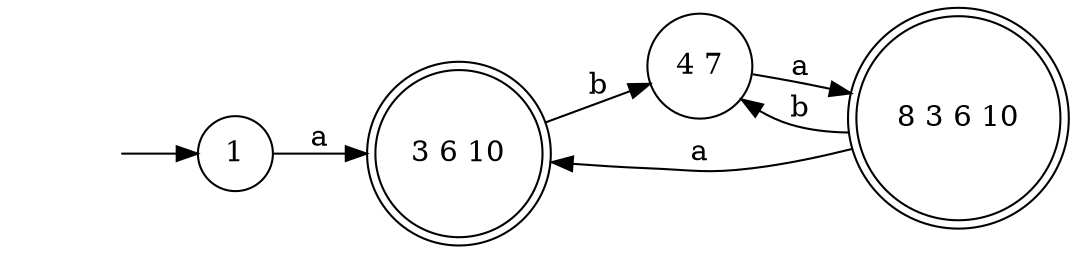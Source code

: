 digraph {
  rankdir=LR;
  node [shape = none, label=""]; 0;
  node [shape = circle, label="1"]; 1;
  node [shape = doublecircle, label="3 6 10"]; 3;
  node [shape = circle, label="4 7"]; 4;
  node [shape = doublecircle, label="8 3 6 10"]; 8;
  0 -> 1 [label=""];
  1 -> 3 [label = "a"];
  3 -> 4 [label = "b"];
  4 -> 8 [label = "a"];
  8 -> 3 [label = "a"];
  8 -> 4 [label = "b"];
}
